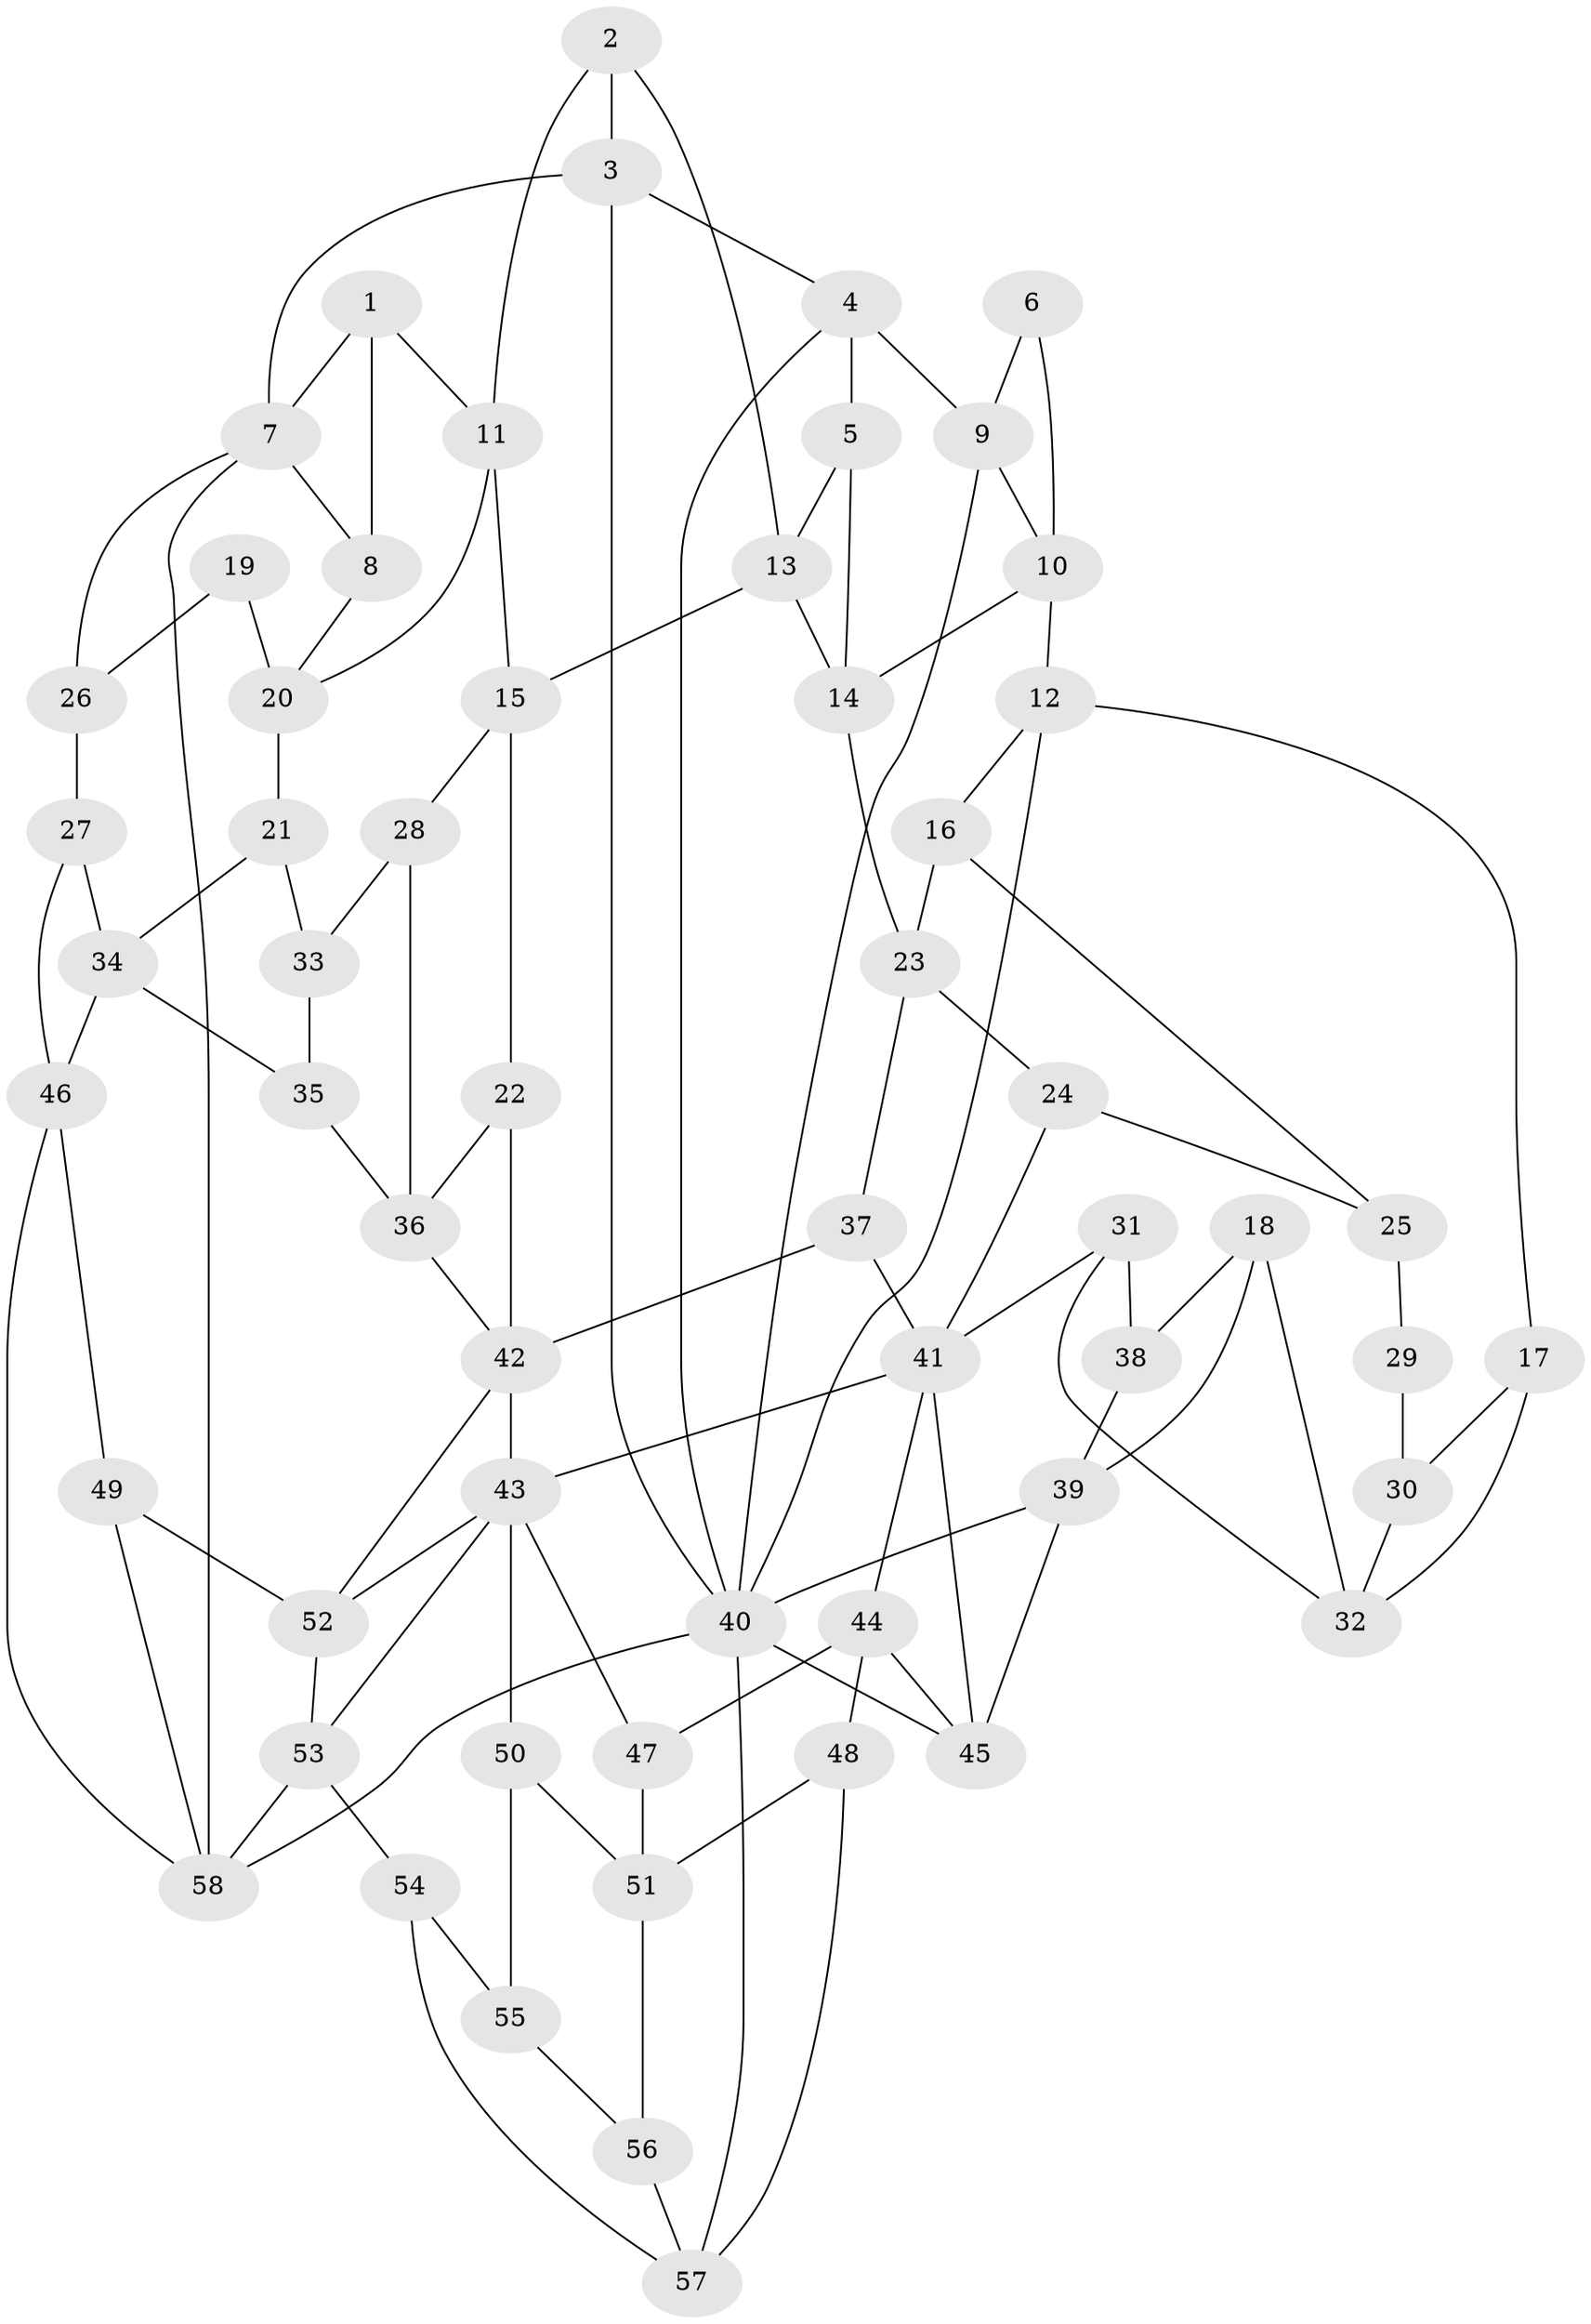 // original degree distribution, {3: 0.02608695652173913, 4: 0.20869565217391303, 5: 0.5652173913043478, 6: 0.2}
// Generated by graph-tools (version 1.1) at 2025/27/03/09/25 03:27:10]
// undirected, 58 vertices, 105 edges
graph export_dot {
graph [start="1"]
  node [color=gray90,style=filled];
  1;
  2;
  3;
  4;
  5;
  6;
  7;
  8;
  9;
  10;
  11;
  12;
  13;
  14;
  15;
  16;
  17;
  18;
  19;
  20;
  21;
  22;
  23;
  24;
  25;
  26;
  27;
  28;
  29;
  30;
  31;
  32;
  33;
  34;
  35;
  36;
  37;
  38;
  39;
  40;
  41;
  42;
  43;
  44;
  45;
  46;
  47;
  48;
  49;
  50;
  51;
  52;
  53;
  54;
  55;
  56;
  57;
  58;
  1 -- 7 [weight=1.0];
  1 -- 8 [weight=2.0];
  1 -- 11 [weight=1.0];
  2 -- 3 [weight=1.0];
  2 -- 11 [weight=1.0];
  2 -- 13 [weight=1.0];
  3 -- 4 [weight=1.0];
  3 -- 7 [weight=1.0];
  3 -- 40 [weight=1.0];
  4 -- 5 [weight=1.0];
  4 -- 9 [weight=1.0];
  4 -- 40 [weight=1.0];
  5 -- 13 [weight=1.0];
  5 -- 14 [weight=1.0];
  6 -- 9 [weight=1.0];
  6 -- 10 [weight=1.0];
  7 -- 8 [weight=1.0];
  7 -- 26 [weight=1.0];
  7 -- 58 [weight=1.0];
  8 -- 20 [weight=1.0];
  9 -- 10 [weight=1.0];
  9 -- 40 [weight=1.0];
  10 -- 12 [weight=1.0];
  10 -- 14 [weight=1.0];
  11 -- 15 [weight=1.0];
  11 -- 20 [weight=1.0];
  12 -- 16 [weight=1.0];
  12 -- 17 [weight=1.0];
  12 -- 40 [weight=1.0];
  13 -- 14 [weight=1.0];
  13 -- 15 [weight=1.0];
  14 -- 23 [weight=1.0];
  15 -- 22 [weight=1.0];
  15 -- 28 [weight=1.0];
  16 -- 23 [weight=1.0];
  16 -- 25 [weight=1.0];
  17 -- 30 [weight=1.0];
  17 -- 32 [weight=1.0];
  18 -- 32 [weight=1.0];
  18 -- 38 [weight=1.0];
  18 -- 39 [weight=1.0];
  19 -- 20 [weight=1.0];
  19 -- 26 [weight=2.0];
  20 -- 21 [weight=1.0];
  21 -- 33 [weight=1.0];
  21 -- 34 [weight=1.0];
  22 -- 36 [weight=1.0];
  22 -- 42 [weight=1.0];
  23 -- 24 [weight=1.0];
  23 -- 37 [weight=1.0];
  24 -- 25 [weight=1.0];
  24 -- 41 [weight=1.0];
  25 -- 29 [weight=2.0];
  26 -- 27 [weight=1.0];
  27 -- 34 [weight=1.0];
  27 -- 46 [weight=1.0];
  28 -- 33 [weight=2.0];
  28 -- 36 [weight=1.0];
  29 -- 30 [weight=2.0];
  30 -- 32 [weight=1.0];
  31 -- 32 [weight=1.0];
  31 -- 38 [weight=1.0];
  31 -- 41 [weight=1.0];
  33 -- 35 [weight=1.0];
  34 -- 35 [weight=1.0];
  34 -- 46 [weight=1.0];
  35 -- 36 [weight=1.0];
  36 -- 42 [weight=1.0];
  37 -- 41 [weight=1.0];
  37 -- 42 [weight=2.0];
  38 -- 39 [weight=2.0];
  39 -- 40 [weight=1.0];
  39 -- 45 [weight=2.0];
  40 -- 45 [weight=1.0];
  40 -- 57 [weight=1.0];
  40 -- 58 [weight=1.0];
  41 -- 43 [weight=1.0];
  41 -- 44 [weight=1.0];
  41 -- 45 [weight=1.0];
  42 -- 43 [weight=1.0];
  42 -- 52 [weight=1.0];
  43 -- 47 [weight=1.0];
  43 -- 50 [weight=1.0];
  43 -- 52 [weight=1.0];
  43 -- 53 [weight=1.0];
  44 -- 45 [weight=2.0];
  44 -- 47 [weight=1.0];
  44 -- 48 [weight=2.0];
  46 -- 49 [weight=1.0];
  46 -- 58 [weight=1.0];
  47 -- 51 [weight=1.0];
  48 -- 51 [weight=1.0];
  48 -- 57 [weight=1.0];
  49 -- 52 [weight=1.0];
  49 -- 58 [weight=1.0];
  50 -- 51 [weight=1.0];
  50 -- 55 [weight=2.0];
  51 -- 56 [weight=1.0];
  52 -- 53 [weight=1.0];
  53 -- 54 [weight=1.0];
  53 -- 58 [weight=1.0];
  54 -- 55 [weight=1.0];
  54 -- 57 [weight=1.0];
  55 -- 56 [weight=1.0];
  56 -- 57 [weight=1.0];
}
